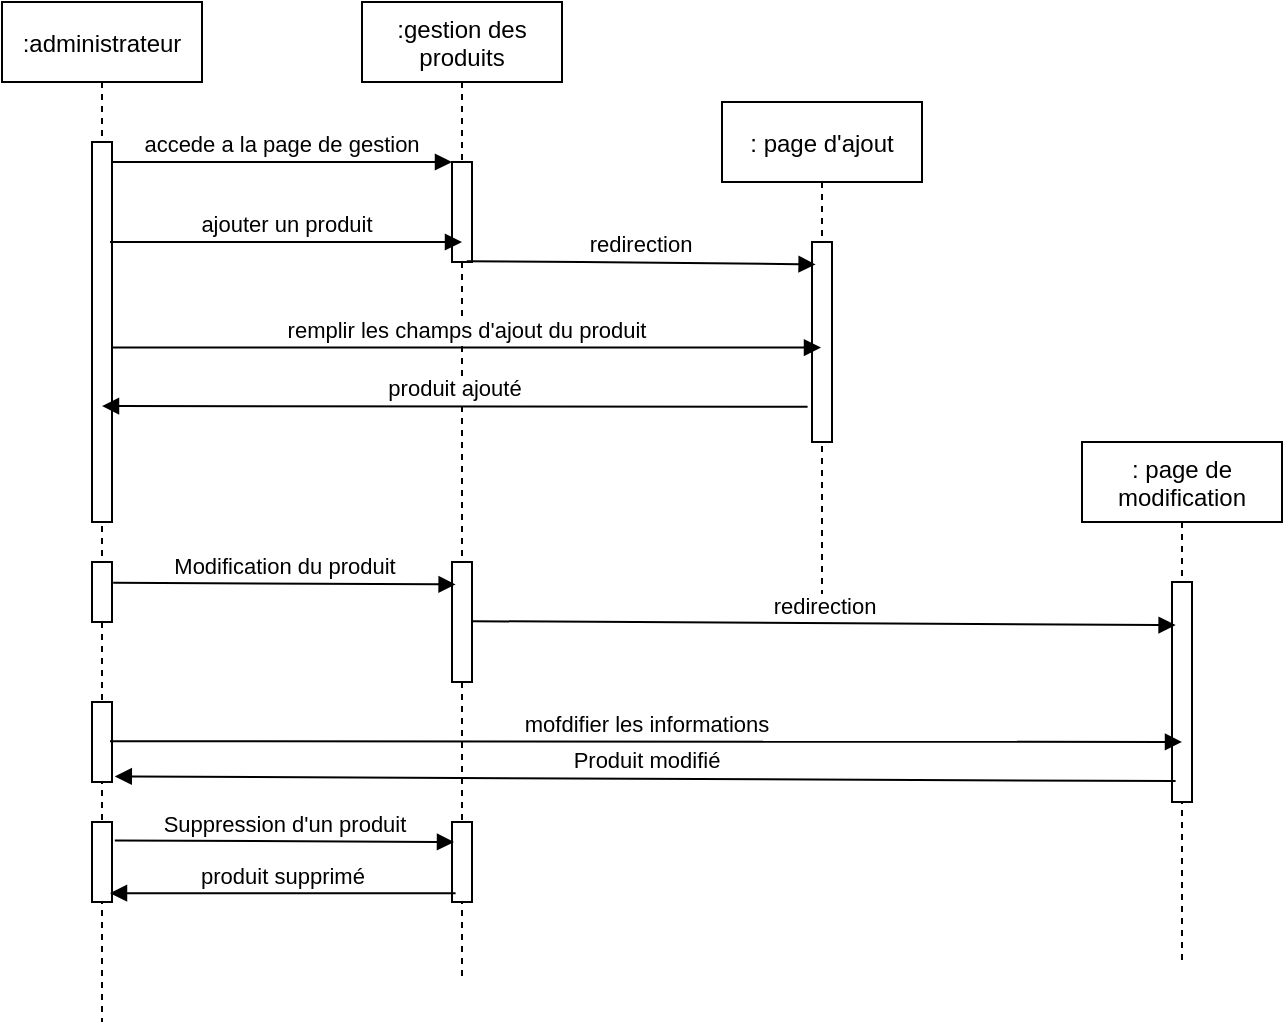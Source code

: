 <mxfile version="18.0.6" type="device"><diagram id="kgpKYQtTHZ0yAKxKKP6v" name="Page-1"><mxGraphModel dx="1278" dy="641" grid="1" gridSize="10" guides="1" tooltips="1" connect="1" arrows="1" fold="1" page="1" pageScale="1" pageWidth="850" pageHeight="1100" math="0" shadow="0"><root><mxCell id="0"/><mxCell id="1" parent="0"/><mxCell id="3nuBFxr9cyL0pnOWT2aG-1" value=":administrateur" style="shape=umlLifeline;perimeter=lifelinePerimeter;container=1;collapsible=0;recursiveResize=0;rounded=0;shadow=0;strokeWidth=1;" parent="1" vertex="1"><mxGeometry x="120" y="80" width="100" height="510" as="geometry"/></mxCell><mxCell id="3nuBFxr9cyL0pnOWT2aG-2" value="" style="points=[];perimeter=orthogonalPerimeter;rounded=0;shadow=0;strokeWidth=1;" parent="3nuBFxr9cyL0pnOWT2aG-1" vertex="1"><mxGeometry x="45" y="70" width="10" height="190" as="geometry"/></mxCell><mxCell id="kvMdA4hWOl8WoqebMeqD-8" value="" style="html=1;points=[];perimeter=orthogonalPerimeter;" parent="3nuBFxr9cyL0pnOWT2aG-1" vertex="1"><mxGeometry x="45" y="280" width="10" height="30" as="geometry"/></mxCell><mxCell id="kvMdA4hWOl8WoqebMeqD-14" value="" style="html=1;points=[];perimeter=orthogonalPerimeter;" parent="3nuBFxr9cyL0pnOWT2aG-1" vertex="1"><mxGeometry x="45" y="350" width="10" height="40" as="geometry"/></mxCell><mxCell id="kvMdA4hWOl8WoqebMeqD-18" value="" style="html=1;points=[];perimeter=orthogonalPerimeter;" parent="3nuBFxr9cyL0pnOWT2aG-1" vertex="1"><mxGeometry x="45" y="410" width="10" height="40" as="geometry"/></mxCell><mxCell id="3nuBFxr9cyL0pnOWT2aG-5" value=":gestion des&#10;produits" style="shape=umlLifeline;perimeter=lifelinePerimeter;container=1;collapsible=0;recursiveResize=0;rounded=0;shadow=0;strokeWidth=1;" parent="1" vertex="1"><mxGeometry x="300" y="80" width="100" height="490" as="geometry"/></mxCell><mxCell id="3nuBFxr9cyL0pnOWT2aG-6" value="" style="points=[];perimeter=orthogonalPerimeter;rounded=0;shadow=0;strokeWidth=1;" parent="3nuBFxr9cyL0pnOWT2aG-5" vertex="1"><mxGeometry x="45" y="80" width="10" height="50" as="geometry"/></mxCell><mxCell id="kvMdA4hWOl8WoqebMeqD-9" value="" style="html=1;points=[];perimeter=orthogonalPerimeter;" parent="3nuBFxr9cyL0pnOWT2aG-5" vertex="1"><mxGeometry x="45" y="280" width="10" height="60" as="geometry"/></mxCell><mxCell id="kvMdA4hWOl8WoqebMeqD-17" value="" style="html=1;points=[];perimeter=orthogonalPerimeter;" parent="3nuBFxr9cyL0pnOWT2aG-5" vertex="1"><mxGeometry x="45" y="410" width="10" height="40" as="geometry"/></mxCell><mxCell id="3nuBFxr9cyL0pnOWT2aG-8" value="accede a la page de gestion" style="verticalAlign=bottom;endArrow=block;entryX=0;entryY=0;shadow=0;strokeWidth=1;" parent="1" source="3nuBFxr9cyL0pnOWT2aG-2" target="3nuBFxr9cyL0pnOWT2aG-6" edge="1"><mxGeometry relative="1" as="geometry"><mxPoint x="275" y="160" as="sourcePoint"/></mxGeometry></mxCell><mxCell id="kvMdA4hWOl8WoqebMeqD-2" value="ajouter un produit" style="html=1;verticalAlign=bottom;endArrow=block;rounded=0;exitX=0.9;exitY=0.263;exitDx=0;exitDy=0;exitPerimeter=0;entryX=0.5;entryY=0.8;entryDx=0;entryDy=0;entryPerimeter=0;" parent="1" source="3nuBFxr9cyL0pnOWT2aG-2" target="3nuBFxr9cyL0pnOWT2aG-6" edge="1"><mxGeometry width="80" relative="1" as="geometry"><mxPoint x="200" y="200" as="sourcePoint"/><mxPoint x="340" y="200" as="targetPoint"/></mxGeometry></mxCell><mxCell id="kvMdA4hWOl8WoqebMeqD-3" value=": page d'ajout" style="shape=umlLifeline;perimeter=lifelinePerimeter;container=1;collapsible=0;recursiveResize=0;rounded=0;shadow=0;strokeWidth=1;" parent="1" vertex="1"><mxGeometry x="480" y="130" width="100" height="260" as="geometry"/></mxCell><mxCell id="kvMdA4hWOl8WoqebMeqD-4" value="" style="points=[];perimeter=orthogonalPerimeter;rounded=0;shadow=0;strokeWidth=1;" parent="kvMdA4hWOl8WoqebMeqD-3" vertex="1"><mxGeometry x="45" y="70" width="10" height="100" as="geometry"/></mxCell><mxCell id="kvMdA4hWOl8WoqebMeqD-5" value="redirection" style="html=1;verticalAlign=bottom;endArrow=block;rounded=0;exitX=0.74;exitY=0.992;exitDx=0;exitDy=0;exitPerimeter=0;entryX=0.18;entryY=0.112;entryDx=0;entryDy=0;entryPerimeter=0;" parent="1" source="3nuBFxr9cyL0pnOWT2aG-6" target="kvMdA4hWOl8WoqebMeqD-4" edge="1"><mxGeometry width="80" relative="1" as="geometry"><mxPoint x="360" y="210" as="sourcePoint"/><mxPoint x="520" y="210" as="targetPoint"/><Array as="points"><mxPoint x="410" y="210"/></Array></mxGeometry></mxCell><mxCell id="kvMdA4hWOl8WoqebMeqD-6" value="remplir les champs d'ajout du produit" style="html=1;verticalAlign=bottom;endArrow=block;rounded=0;exitX=0.98;exitY=0.541;exitDx=0;exitDy=0;exitPerimeter=0;" parent="1" source="3nuBFxr9cyL0pnOWT2aG-2" target="kvMdA4hWOl8WoqebMeqD-3" edge="1"><mxGeometry width="80" relative="1" as="geometry"><mxPoint x="190" y="250" as="sourcePoint"/><mxPoint x="490" y="253" as="targetPoint"/></mxGeometry></mxCell><mxCell id="kvMdA4hWOl8WoqebMeqD-7" value="produit ajouté" style="html=1;verticalAlign=bottom;endArrow=block;rounded=0;exitX=-0.22;exitY=0.824;exitDx=0;exitDy=0;exitPerimeter=0;entryX=0.5;entryY=0.695;entryDx=0;entryDy=0;entryPerimeter=0;" parent="1" source="kvMdA4hWOl8WoqebMeqD-4" target="3nuBFxr9cyL0pnOWT2aG-2" edge="1"><mxGeometry width="80" relative="1" as="geometry"><mxPoint x="380" y="320" as="sourcePoint"/><mxPoint x="180" y="282" as="targetPoint"/></mxGeometry></mxCell><mxCell id="kvMdA4hWOl8WoqebMeqD-10" value="Modification du produit" style="html=1;verticalAlign=bottom;endArrow=block;rounded=0;exitX=1.06;exitY=0.347;exitDx=0;exitDy=0;exitPerimeter=0;entryX=0.18;entryY=0.187;entryDx=0;entryDy=0;entryPerimeter=0;" parent="1" source="kvMdA4hWOl8WoqebMeqD-8" target="kvMdA4hWOl8WoqebMeqD-9" edge="1"><mxGeometry width="80" relative="1" as="geometry"><mxPoint x="200" y="370" as="sourcePoint"/><mxPoint x="280" y="370" as="targetPoint"/></mxGeometry></mxCell><mxCell id="kvMdA4hWOl8WoqebMeqD-11" value=": page de &#10;modification" style="shape=umlLifeline;perimeter=lifelinePerimeter;container=1;collapsible=0;recursiveResize=0;rounded=0;shadow=0;strokeWidth=1;" parent="1" vertex="1"><mxGeometry x="660" y="300" width="100" height="260" as="geometry"/></mxCell><mxCell id="kvMdA4hWOl8WoqebMeqD-12" value="" style="points=[];perimeter=orthogonalPerimeter;rounded=0;shadow=0;strokeWidth=1;" parent="kvMdA4hWOl8WoqebMeqD-11" vertex="1"><mxGeometry x="45" y="70" width="10" height="110" as="geometry"/></mxCell><mxCell id="kvMdA4hWOl8WoqebMeqD-13" value="redirection" style="html=1;verticalAlign=bottom;endArrow=block;rounded=0;exitX=0.98;exitY=0.493;exitDx=0;exitDy=0;exitPerimeter=0;entryX=0.18;entryY=0.196;entryDx=0;entryDy=0;entryPerimeter=0;" parent="1" source="kvMdA4hWOl8WoqebMeqD-9" target="kvMdA4hWOl8WoqebMeqD-12" edge="1"><mxGeometry width="80" relative="1" as="geometry"><mxPoint x="370" y="389.5" as="sourcePoint"/><mxPoint x="450" y="389.5" as="targetPoint"/><mxPoint as="offset"/></mxGeometry></mxCell><mxCell id="kvMdA4hWOl8WoqebMeqD-15" value="mofdifier les informations" style="html=1;verticalAlign=bottom;endArrow=block;rounded=0;exitX=0.9;exitY=0.49;exitDx=0;exitDy=0;exitPerimeter=0;entryX=0.5;entryY=0.727;entryDx=0;entryDy=0;entryPerimeter=0;" parent="1" source="kvMdA4hWOl8WoqebMeqD-14" target="kvMdA4hWOl8WoqebMeqD-12" edge="1"><mxGeometry width="80" relative="1" as="geometry"><mxPoint x="200" y="450" as="sourcePoint"/><mxPoint x="700" y="450" as="targetPoint"/></mxGeometry></mxCell><mxCell id="kvMdA4hWOl8WoqebMeqD-16" value="Produit modifié" style="html=1;verticalAlign=bottom;endArrow=block;rounded=0;exitX=0.18;exitY=0.905;exitDx=0;exitDy=0;exitPerimeter=0;entryX=1.14;entryY=0.93;entryDx=0;entryDy=0;entryPerimeter=0;" parent="1" source="kvMdA4hWOl8WoqebMeqD-12" target="kvMdA4hWOl8WoqebMeqD-14" edge="1"><mxGeometry width="80" relative="1" as="geometry"><mxPoint x="500" y="510" as="sourcePoint"/><mxPoint x="230" y="510" as="targetPoint"/></mxGeometry></mxCell><mxCell id="kvMdA4hWOl8WoqebMeqD-20" value="Suppression d'un produit" style="html=1;verticalAlign=bottom;endArrow=block;rounded=0;exitX=1.14;exitY=0.23;exitDx=0;exitDy=0;exitPerimeter=0;entryX=0.1;entryY=0.25;entryDx=0;entryDy=0;entryPerimeter=0;" parent="1" source="kvMdA4hWOl8WoqebMeqD-18" target="kvMdA4hWOl8WoqebMeqD-17" edge="1"><mxGeometry width="80" relative="1" as="geometry"><mxPoint x="190" y="500" as="sourcePoint"/><mxPoint x="270" y="500" as="targetPoint"/></mxGeometry></mxCell><mxCell id="kvMdA4hWOl8WoqebMeqD-21" value="produit supprimé" style="html=1;verticalAlign=bottom;endArrow=block;rounded=0;entryX=0.9;entryY=0.89;entryDx=0;entryDy=0;entryPerimeter=0;exitX=0.18;exitY=0.89;exitDx=0;exitDy=0;exitPerimeter=0;" parent="1" source="kvMdA4hWOl8WoqebMeqD-17" target="kvMdA4hWOl8WoqebMeqD-18" edge="1"><mxGeometry width="80" relative="1" as="geometry"><mxPoint x="250" y="560" as="sourcePoint"/><mxPoint x="330" y="560" as="targetPoint"/></mxGeometry></mxCell></root></mxGraphModel></diagram></mxfile>